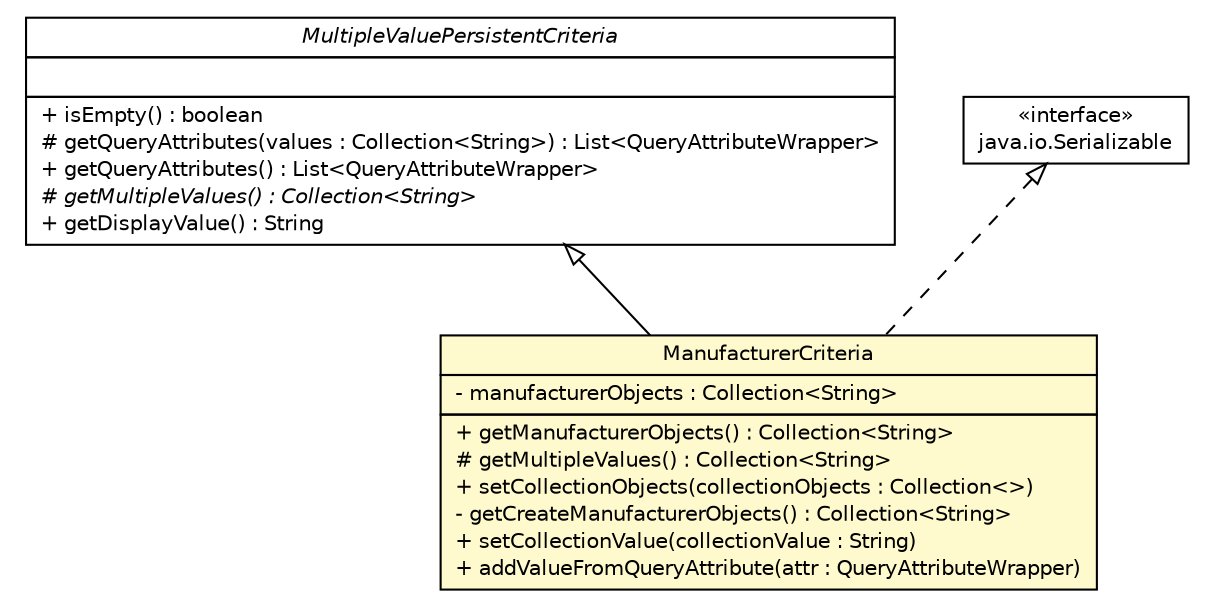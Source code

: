 #!/usr/local/bin/dot
#
# Class diagram 
# Generated by UmlGraph version 4.8 (http://www.spinellis.gr/sw/umlgraph)
#

digraph G {
	edge [fontname="Helvetica",fontsize=10,labelfontname="Helvetica",labelfontsize=10];
	node [fontname="Helvetica",fontsize=10,shape=plaintext];
	// gov.nih.nci.ncia.criteria.ManufacturerCriteria
	c12931 [label=<<table border="0" cellborder="1" cellspacing="0" cellpadding="2" port="p" bgcolor="lemonChiffon" href="./ManufacturerCriteria.html">
		<tr><td><table border="0" cellspacing="0" cellpadding="1">
			<tr><td> ManufacturerCriteria </td></tr>
		</table></td></tr>
		<tr><td><table border="0" cellspacing="0" cellpadding="1">
			<tr><td align="left"> - manufacturerObjects : Collection&lt;String&gt; </td></tr>
		</table></td></tr>
		<tr><td><table border="0" cellspacing="0" cellpadding="1">
			<tr><td align="left"> + getManufacturerObjects() : Collection&lt;String&gt; </td></tr>
			<tr><td align="left"> # getMultipleValues() : Collection&lt;String&gt; </td></tr>
			<tr><td align="left"> + setCollectionObjects(collectionObjects : Collection&lt;&gt;) </td></tr>
			<tr><td align="left"> - getCreateManufacturerObjects() : Collection&lt;String&gt; </td></tr>
			<tr><td align="left"> + setCollectionValue(collectionValue : String) </td></tr>
			<tr><td align="left"> + addValueFromQueryAttribute(attr : QueryAttributeWrapper) </td></tr>
		</table></td></tr>
		</table>>, fontname="Helvetica", fontcolor="black", fontsize=10.0];
	// gov.nih.nci.ncia.criteria.MultipleValuePersistentCriteria
	c12936 [label=<<table border="0" cellborder="1" cellspacing="0" cellpadding="2" port="p" href="./MultipleValuePersistentCriteria.html">
		<tr><td><table border="0" cellspacing="0" cellpadding="1">
			<tr><td><font face="Helvetica-Oblique"> MultipleValuePersistentCriteria </font></td></tr>
		</table></td></tr>
		<tr><td><table border="0" cellspacing="0" cellpadding="1">
			<tr><td align="left">  </td></tr>
		</table></td></tr>
		<tr><td><table border="0" cellspacing="0" cellpadding="1">
			<tr><td align="left"> + isEmpty() : boolean </td></tr>
			<tr><td align="left"> # getQueryAttributes(values : Collection&lt;String&gt;) : List&lt;QueryAttributeWrapper&gt; </td></tr>
			<tr><td align="left"> + getQueryAttributes() : List&lt;QueryAttributeWrapper&gt; </td></tr>
			<tr><td align="left"><font face="Helvetica-Oblique" point-size="10.0"> # getMultipleValues() : Collection&lt;String&gt; </font></td></tr>
			<tr><td align="left"> + getDisplayValue() : String </td></tr>
		</table></td></tr>
		</table>>, fontname="Helvetica", fontcolor="black", fontsize=10.0];
	//gov.nih.nci.ncia.criteria.ManufacturerCriteria extends gov.nih.nci.ncia.criteria.MultipleValuePersistentCriteria
	c12936:p -> c12931:p [dir=back,arrowtail=empty];
	//gov.nih.nci.ncia.criteria.ManufacturerCriteria implements java.io.Serializable
	c13159:p -> c12931:p [dir=back,arrowtail=empty,style=dashed];
	// java.io.Serializable
	c13159 [label=<<table border="0" cellborder="1" cellspacing="0" cellpadding="2" port="p" href="http://java.sun.com/j2se/1.4.2/docs/api/java/io/Serializable.html">
		<tr><td><table border="0" cellspacing="0" cellpadding="1">
			<tr><td> &laquo;interface&raquo; </td></tr>
			<tr><td> java.io.Serializable </td></tr>
		</table></td></tr>
		</table>>, fontname="Helvetica", fontcolor="black", fontsize=10.0];
}

